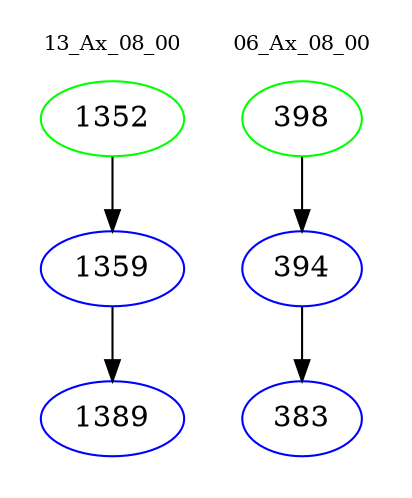 digraph{
subgraph cluster_0 {
color = white
label = "13_Ax_08_00";
fontsize=10;
T0_1352 [label="1352", color="green"]
T0_1352 -> T0_1359 [color="black"]
T0_1359 [label="1359", color="blue"]
T0_1359 -> T0_1389 [color="black"]
T0_1389 [label="1389", color="blue"]
}
subgraph cluster_1 {
color = white
label = "06_Ax_08_00";
fontsize=10;
T1_398 [label="398", color="green"]
T1_398 -> T1_394 [color="black"]
T1_394 [label="394", color="blue"]
T1_394 -> T1_383 [color="black"]
T1_383 [label="383", color="blue"]
}
}
